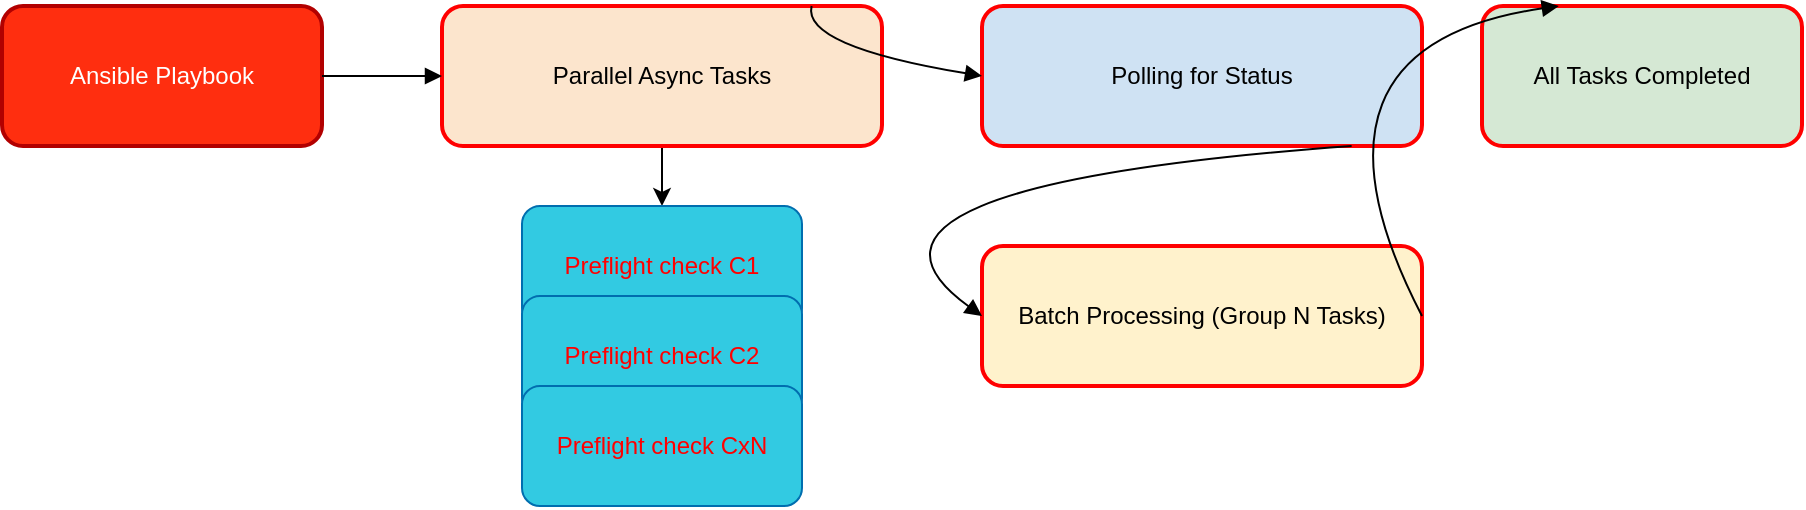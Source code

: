 <mxfile version="24.7.7">
  <diagram name="Advanced Ansible Parallel Async Tasks and Batch Processing" id="0">
    <mxGraphModel dx="1434" dy="718" grid="1" gridSize="10" guides="1" tooltips="1" connect="1" arrows="1" fold="1" page="1" pageScale="1" pageWidth="1169" pageHeight="827" math="0" shadow="0">
      <root>
        <mxCell id="0" />
        <mxCell id="1" parent="0" />
        <mxCell id="2" value="Ansible Playbook" style="whiteSpace=wrap;rounded=1;fillColor=#FF2E0F;strokeColor=#B20000;strokeWidth=2;fontColor=#ffffff;" parent="1" vertex="1">
          <mxGeometry x="160" y="80" width="160" height="70" as="geometry" />
        </mxCell>
        <mxCell id="ZZbSnGLmqk4w4FcC-EZE-14" style="edgeStyle=orthogonalEdgeStyle;rounded=0;orthogonalLoop=1;jettySize=auto;html=1;exitX=0.5;exitY=1;exitDx=0;exitDy=0;" edge="1" parent="1" source="3" target="4">
          <mxGeometry relative="1" as="geometry" />
        </mxCell>
        <mxCell id="3" value="Parallel Async Tasks" style="whiteSpace=wrap;rounded=1;fillColor=#FCE5CD;strokeColor=#FF0000;strokeWidth=2;" parent="1" vertex="1">
          <mxGeometry x="380" y="80" width="220" height="70" as="geometry" />
        </mxCell>
        <mxCell id="4" value="Preflight check C1" style="whiteSpace=wrap;fillColor=#32CAE2;strokeColor=#006EAF;rounded=1;fontColor=#FF0000;" parent="1" vertex="1">
          <mxGeometry x="420" y="180" width="140" height="60" as="geometry" />
        </mxCell>
        <mxCell id="5" value="Preflight check C2" style="whiteSpace=wrap;fillColor=#32CAE2;strokeColor=#006EAF;rounded=1;fontColor=#FF0000;" parent="1" vertex="1">
          <mxGeometry x="420" y="225" width="140" height="60" as="geometry" />
        </mxCell>
        <mxCell id="6" value="Preflight check CxN" style="whiteSpace=wrap;fillColor=#32CAE2;strokeColor=#006EAF;rounded=1;fontColor=#FF0000;" parent="1" vertex="1">
          <mxGeometry x="420" y="270" width="140" height="60" as="geometry" />
        </mxCell>
        <mxCell id="7" value="Polling for Status" style="whiteSpace=wrap;rounded=1;fillColor=#CFE2F3;strokeColor=#FF0000;strokeWidth=2;" parent="1" vertex="1">
          <mxGeometry x="650" y="80" width="220" height="70" as="geometry" />
        </mxCell>
        <mxCell id="8" value="Batch Processing (Group N Tasks)" style="whiteSpace=wrap;rounded=1;fillColor=#FFF2CC;strokeColor=#FF0000;strokeWidth=2;" parent="1" vertex="1">
          <mxGeometry x="650" y="200" width="220" height="70" as="geometry" />
        </mxCell>
        <mxCell id="9" value="All Tasks Completed" style="whiteSpace=wrap;rounded=1;fillColor=#d5e8d4;strokeColor=#FF0000;strokeWidth=2;" parent="1" vertex="1">
          <mxGeometry x="900" y="80" width="160" height="70" as="geometry" />
        </mxCell>
        <mxCell id="10" value="" style="curved=1;startArrow=none;endArrow=block;exitX=1.01;exitY=0.5;entryX=0.01;entryY=0.5;" parent="1" source="2" target="3" edge="1">
          <mxGeometry relative="1" as="geometry">
            <Array as="points" />
          </mxGeometry>
        </mxCell>
        <mxCell id="11" value="" style="curved=1;startArrow=none;endArrow=block;exitX=0.84;exitY=0;entryX=0;entryY=0.5;" parent="1" source="3" target="7" edge="1">
          <mxGeometry relative="1" as="geometry">
            <Array as="points">
              <mxPoint x="560" y="100" />
            </Array>
          </mxGeometry>
        </mxCell>
        <mxCell id="12" value="" style="curved=1;startArrow=none;endArrow=block;exitX=0.84;exitY=1;entryX=0;entryY=0.5;" parent="1" source="7" target="8" edge="1">
          <mxGeometry relative="1" as="geometry">
            <Array as="points">
              <mxPoint x="560" y="170" />
            </Array>
          </mxGeometry>
        </mxCell>
        <mxCell id="13" value="" style="curved=1;startArrow=none;endArrow=block;exitX=0.99;exitY=0.5;entryX=0.24;entryY=0;" parent="1" source="8" target="9" edge="1">
          <mxGeometry relative="1" as="geometry">
            <Array as="points">
              <mxPoint x="800" y="100" />
            </Array>
          </mxGeometry>
        </mxCell>
      </root>
    </mxGraphModel>
  </diagram>
</mxfile>
